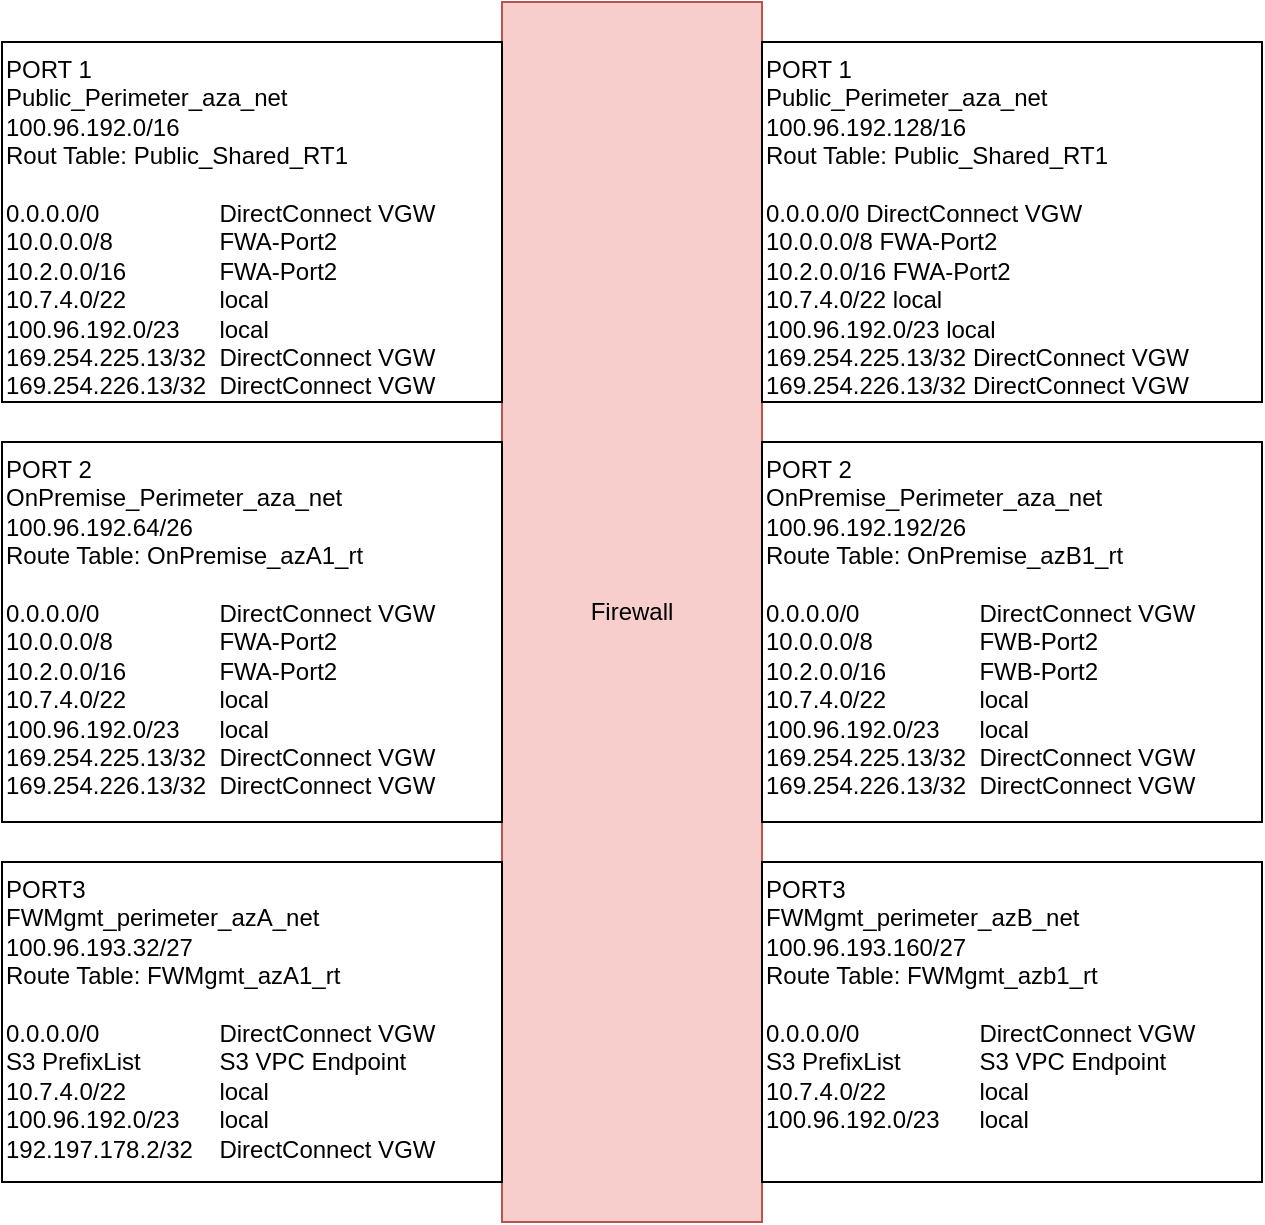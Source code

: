 <mxfile version="19.0.3" type="github"><diagram id="tphcuAVLXs0xVsTK2Fc-" name="Page-1"><mxGraphModel dx="1016" dy="744" grid="1" gridSize="10" guides="1" tooltips="1" connect="1" arrows="1" fold="1" page="1" pageScale="1" pageWidth="1100" pageHeight="850" math="0" shadow="0"><root><mxCell id="0"/><mxCell id="1" parent="0"/><mxCell id="pgKkZ4p-9CvN8be3TRm3-1" value="Firewall" style="rounded=0;whiteSpace=wrap;html=1;fillColor=#f8cecc;strokeColor=#b85450;" vertex="1" parent="1"><mxGeometry x="370" y="20" width="130" height="610" as="geometry"/></mxCell><mxCell id="pgKkZ4p-9CvN8be3TRm3-2" value="&lt;span style=&quot;&quot;&gt;PORT 1&lt;/span&gt;&lt;br style=&quot;&quot;&gt;&lt;span style=&quot;&quot;&gt;Public_Perimeter_aza_net&lt;/span&gt;&lt;br style=&quot;&quot;&gt;&lt;span style=&quot;&quot;&gt;100.96.192.0/16&lt;/span&gt;&lt;br style=&quot;&quot;&gt;&lt;span style=&quot;&quot;&gt;Rout Table: Public_Shared_RT1&lt;br&gt;&lt;br&gt;&lt;div&gt;0.0.0.0/0&lt;span style=&quot;&quot;&gt;&#9;&lt;span style=&quot;white-space: pre;&quot;&gt;&#9;&lt;/span&gt;&lt;span style=&quot;white-space: pre;&quot;&gt;&#9;&lt;/span&gt;&lt;span style=&quot;white-space: pre;&quot;&gt;&#9;&lt;/span&gt;&lt;/span&gt;DirectConnect VGW&lt;/div&gt;&lt;div&gt;10.0.0.0/8&lt;span style=&quot;white-space: pre;&quot;&gt;&#9;&lt;/span&gt;&lt;span style=&quot;white-space: pre;&quot;&gt;&#9;&lt;/span&gt;FWA-Port2&lt;/div&gt;&lt;div&gt;10.2.0.0/16&lt;span style=&quot;white-space: pre;&quot;&gt;&#9;&lt;/span&gt;&lt;span style=&quot;white-space: pre;&quot;&gt;&#9;&lt;/span&gt;FWA-Port2&lt;/div&gt;&lt;div&gt;10.7.4.0/22&lt;span style=&quot;white-space: pre;&quot;&gt;&#9;&lt;/span&gt;&lt;span style=&quot;white-space: pre;&quot;&gt;&#9;&lt;/span&gt;local&lt;/div&gt;&lt;div&gt;100.96.192.0/23&lt;span style=&quot;white-space: pre;&quot;&gt;&#9;&lt;/span&gt;local&lt;/div&gt;&lt;div&gt;169.254.225.13/32&lt;span style=&quot;white-space: pre;&quot;&gt;&#9;&lt;/span&gt;DirectConnect VGW&lt;span style=&quot;&quot;&gt;&#9;&lt;/span&gt;&amp;nbsp;&lt;/div&gt;&lt;div&gt;169.254.226.13/32&lt;span style=&quot;white-space: pre;&quot;&gt;&#9;&lt;/span&gt;DirectConnect VGW&lt;/div&gt;&lt;/span&gt;" style="rounded=0;whiteSpace=wrap;html=1;align=left;verticalAlign=top;" vertex="1" parent="1"><mxGeometry x="120" y="40" width="250" height="180" as="geometry"/></mxCell><mxCell id="pgKkZ4p-9CvN8be3TRm3-3" value="PORT 2&lt;br&gt;OnPremise_Perimeter_aza_net&lt;br&gt;100.96.192.64/26&lt;br&gt;Route Table: OnPremise_azA1_rt&lt;br&gt;&lt;div style=&quot;&quot;&gt;&lt;br&gt;&lt;/div&gt;&lt;div style=&quot;&quot;&gt;&lt;div&gt;0.0.0.0/0&lt;span style=&quot;&quot;&gt;&#9;&lt;span style=&quot;white-space: pre;&quot;&gt;&#9;&lt;/span&gt;&lt;span style=&quot;white-space: pre;&quot;&gt;&#9;&lt;span style=&quot;white-space: pre;&quot;&gt;&#9;&lt;/span&gt;&lt;/span&gt;&lt;/span&gt;DirectConnect VGW&lt;/div&gt;&lt;div&gt;10.0.0.0/8&lt;span style=&quot;&quot;&gt;&#9;&lt;span style=&quot;white-space: pre;&quot;&gt;&#9;&lt;span style=&quot;white-space: pre;&quot;&gt;&#9;&lt;/span&gt;&lt;/span&gt;&lt;/span&gt;FWA-Port2&lt;/div&gt;&lt;div&gt;10.2.0.0/16&lt;span style=&quot;&quot;&gt;&#9;&lt;span style=&quot;white-space: pre;&quot;&gt;&#9;&lt;span style=&quot;white-space: pre;&quot;&gt;&#9;&lt;/span&gt;&lt;/span&gt;&lt;/span&gt;FWA-Port2&lt;/div&gt;&lt;div&gt;10.7.4.0/22&lt;span style=&quot;&quot;&gt;&#9;&lt;span style=&quot;white-space: pre;&quot;&gt;&#9;&lt;span style=&quot;white-space: pre;&quot;&gt;&#9;&lt;/span&gt;&lt;/span&gt;&lt;/span&gt;local&lt;/div&gt;&lt;div&gt;100.96.192.0/23&lt;span style=&quot;&quot;&gt;&#9;&lt;span style=&quot;white-space: pre;&quot;&gt;&#9;&lt;/span&gt;&lt;/span&gt;local&lt;/div&gt;&lt;div&gt;169.254.225.13/32&lt;span style=&quot;&quot;&gt;&#9;&lt;span style=&quot;white-space: pre;&quot;&gt;&#9;&lt;/span&gt;D&lt;/span&gt;irectConnect VGW&lt;/div&gt;&lt;div&gt;169.254.226.13/32&lt;span style=&quot;white-space: pre;&quot;&gt;&#9;&lt;/span&gt;DirectConnect VGW&lt;/div&gt;&lt;/div&gt;" style="rounded=0;whiteSpace=wrap;html=1;align=left;verticalAlign=top;" vertex="1" parent="1"><mxGeometry x="120" y="240" width="250" height="190" as="geometry"/></mxCell><mxCell id="pgKkZ4p-9CvN8be3TRm3-8" value="&lt;span style=&quot;&quot;&gt;PORT 1&lt;/span&gt;&lt;br style=&quot;&quot;&gt;&lt;span style=&quot;&quot;&gt;Public_Perimeter_aza_net&lt;/span&gt;&lt;br style=&quot;&quot;&gt;&lt;span style=&quot;&quot;&gt;100.96.192.128/16&lt;/span&gt;&lt;br style=&quot;&quot;&gt;&lt;span style=&quot;&quot;&gt;Rout Table: Public_Shared_RT1&lt;br&gt;&lt;br&gt;&lt;div&gt;0.0.0.0/0&lt;span style=&quot;&quot;&gt;&#9;&#9;&#9;&lt;/span&gt;DirectConnect VGW&lt;/div&gt;&lt;div&gt;10.0.0.0/8&lt;span style=&quot;&quot;&gt;&#9;&#9;&#9;&lt;/span&gt;FWA-Port2&lt;/div&gt;&lt;div&gt;10.2.0.0/16&lt;span style=&quot;&quot;&gt;&#9;&#9;&#9;&lt;/span&gt;FWA-Port2&lt;/div&gt;&lt;div&gt;10.7.4.0/22&lt;span style=&quot;&quot;&gt;&#9;&#9;&#9;&lt;/span&gt;local&lt;/div&gt;&lt;div&gt;100.96.192.0/23&lt;span style=&quot;&quot;&gt;&#9;&#9;&lt;/span&gt;local&lt;/div&gt;&lt;div&gt;169.254.225.13/32&lt;span style=&quot;&quot;&gt;&#9;&lt;/span&gt;DirectConnect VGW&lt;span style=&quot;&quot;&gt;&#9;&lt;/span&gt;&amp;nbsp;&lt;/div&gt;&lt;div&gt;169.254.226.13/32&lt;span style=&quot;&quot;&gt;&#9;&lt;/span&gt;DirectConnect VGW&lt;/div&gt;&lt;/span&gt;" style="rounded=0;whiteSpace=wrap;html=1;align=left;verticalAlign=top;" vertex="1" parent="1"><mxGeometry x="500" y="40" width="250" height="180" as="geometry"/></mxCell><mxCell id="pgKkZ4p-9CvN8be3TRm3-9" value="PORT 2&lt;br&gt;OnPremise_Perimeter_aza_net&lt;br&gt;100.96.192.192/26&lt;br&gt;Route Table: OnPremise_azB1_rt&lt;br&gt;&lt;div style=&quot;&quot;&gt;&lt;br&gt;&lt;/div&gt;&lt;div style=&quot;&quot;&gt;&lt;div&gt;0.0.0.0/0&lt;span style=&quot;&quot;&gt;&#9;&lt;span style=&quot;white-space: pre;&quot;&gt;&#9;&lt;/span&gt;&lt;span style=&quot;white-space: pre;&quot;&gt;&#9;&lt;span style=&quot;white-space: pre;&quot;&gt;&#9;&lt;/span&gt;&lt;/span&gt;&lt;/span&gt;DirectConnect VGW&lt;/div&gt;&lt;div&gt;10.0.0.0/8&lt;span style=&quot;&quot;&gt;&#9;&lt;span style=&quot;white-space: pre;&quot;&gt;&#9;&lt;span style=&quot;white-space: pre;&quot;&gt;&#9;&lt;/span&gt;&lt;/span&gt;&lt;/span&gt;FWB-Port2&lt;/div&gt;&lt;div&gt;10.2.0.0/16&lt;span style=&quot;&quot;&gt;&#9;&lt;span style=&quot;white-space: pre;&quot;&gt;&#9;&lt;span style=&quot;white-space: pre;&quot;&gt;&#9;&lt;/span&gt;&lt;/span&gt;&lt;/span&gt;FWB-Port2&lt;/div&gt;&lt;div&gt;10.7.4.0/22&lt;span style=&quot;&quot;&gt;&#9;&lt;span style=&quot;white-space: pre;&quot;&gt;&#9;&lt;span style=&quot;white-space: pre;&quot;&gt;&#9;&lt;/span&gt;&lt;/span&gt;&lt;/span&gt;local&lt;/div&gt;&lt;div&gt;100.96.192.0/23&lt;span style=&quot;&quot;&gt;&#9;&lt;span style=&quot;white-space: pre;&quot;&gt;&#9;&lt;/span&gt;&lt;/span&gt;local&lt;/div&gt;&lt;div&gt;169.254.225.13/32&lt;span style=&quot;&quot;&gt;&#9;&lt;span style=&quot;white-space: pre;&quot;&gt;&#9;&lt;/span&gt;D&lt;/span&gt;irectConnect VGW&lt;/div&gt;&lt;div&gt;169.254.226.13/32&lt;span style=&quot;white-space: pre;&quot;&gt;&#9;&lt;/span&gt;DirectConnect VGW&lt;/div&gt;&lt;/div&gt;" style="rounded=0;whiteSpace=wrap;html=1;align=left;verticalAlign=top;" vertex="1" parent="1"><mxGeometry x="500" y="240" width="250" height="190" as="geometry"/></mxCell><mxCell id="pgKkZ4p-9CvN8be3TRm3-10" value="PORT3&lt;br&gt;FWMgmt_perimeter_azA_net&lt;br&gt;100.96.193.32/27&lt;br&gt;Route Table: FWMgmt_azA1_rt&lt;br&gt;&lt;div style=&quot;&quot;&gt;&lt;br&gt;&lt;/div&gt;&lt;div style=&quot;&quot;&gt;&lt;div&gt;0.0.0.0/0&lt;span style=&quot;&quot;&gt;&#9;&lt;span style=&quot;white-space: pre;&quot;&gt;&#9;&lt;/span&gt;&lt;span style=&quot;white-space: pre;&quot;&gt;&#9;&lt;span style=&quot;white-space: pre;&quot;&gt;&#9;&lt;/span&gt;&lt;/span&gt;&lt;/span&gt;DirectConnect VGW&lt;/div&gt;&lt;div&gt;&lt;span style=&quot;background-color: initial;&quot;&gt;S3 PrefixList&lt;span style=&quot;white-space: pre;&quot;&gt;&#9;&lt;/span&gt;&lt;span style=&quot;white-space: pre;&quot;&gt;&#9;&lt;/span&gt;S3 VPC Endpoint&lt;/span&gt;&lt;/div&gt;&lt;div&gt;&lt;span style=&quot;background-color: initial;&quot;&gt;10.7.4.0/22&lt;/span&gt;&lt;span style=&quot;background-color: initial;&quot;&gt;&#9;&lt;span style=&quot;white-space: pre;&quot;&gt;&#9;&lt;span style=&quot;white-space: pre;&quot;&gt;&#9;&lt;/span&gt;&lt;/span&gt;&lt;/span&gt;&lt;span style=&quot;background-color: initial;&quot;&gt;local&lt;/span&gt;&lt;br&gt;&lt;/div&gt;&lt;div&gt;100.96.192.0/23&lt;span style=&quot;&quot;&gt;&#9;&lt;span style=&quot;white-space: pre;&quot;&gt;&#9;&lt;/span&gt;&lt;/span&gt;local&lt;/div&gt;&lt;div&gt;192.197.178.2/32&lt;span style=&quot;&quot;&gt;&#9;&lt;span style=&quot;white-space: pre;&quot;&gt;&#9;&lt;/span&gt;D&lt;/span&gt;irectConnect VGW&lt;/div&gt;&lt;div&gt;&lt;br&gt;&lt;/div&gt;&lt;/div&gt;" style="rounded=0;whiteSpace=wrap;html=1;align=left;verticalAlign=top;" vertex="1" parent="1"><mxGeometry x="120" y="450" width="250" height="160" as="geometry"/></mxCell><mxCell id="pgKkZ4p-9CvN8be3TRm3-11" value="PORT3&lt;br&gt;FWMgmt_perimeter_azB_net&lt;br&gt;100.96.193.160/27&lt;br&gt;Route Table: FWMgmt_azb1_rt&lt;br&gt;&lt;div style=&quot;&quot;&gt;&lt;br&gt;&lt;/div&gt;&lt;div style=&quot;&quot;&gt;&lt;div&gt;0.0.0.0/0&lt;span style=&quot;&quot;&gt;&#9;&lt;span style=&quot;white-space: pre;&quot;&gt;&#9;&lt;/span&gt;&lt;span style=&quot;white-space: pre;&quot;&gt;&#9;&lt;span style=&quot;white-space: pre;&quot;&gt;&#9;&lt;/span&gt;&lt;/span&gt;&lt;/span&gt;DirectConnect VGW&lt;/div&gt;&lt;div&gt;&lt;span style=&quot;background-color: initial;&quot;&gt;S3 PrefixList&lt;span style=&quot;white-space: pre;&quot;&gt;&#9;&lt;/span&gt;&lt;span style=&quot;white-space: pre;&quot;&gt;&#9;&lt;/span&gt;S3 VPC Endpoint&lt;/span&gt;&lt;/div&gt;&lt;div&gt;&lt;span style=&quot;background-color: initial;&quot;&gt;10.7.4.0/22&lt;/span&gt;&lt;span style=&quot;background-color: initial;&quot;&gt;&#9;&lt;span style=&quot;white-space: pre;&quot;&gt;&#9;&lt;span style=&quot;white-space: pre;&quot;&gt;&#9;&lt;/span&gt;&lt;/span&gt;&lt;/span&gt;&lt;span style=&quot;background-color: initial;&quot;&gt;local&lt;/span&gt;&lt;br&gt;&lt;/div&gt;&lt;div&gt;100.96.192.0/23&lt;span style=&quot;&quot;&gt;&#9;&lt;span style=&quot;white-space: pre;&quot;&gt;&#9;&lt;/span&gt;&lt;/span&gt;local&lt;/div&gt;&lt;div&gt;&lt;br&gt;&lt;/div&gt;&lt;div&gt;&lt;br&gt;&lt;/div&gt;&lt;/div&gt;" style="rounded=0;whiteSpace=wrap;html=1;align=left;verticalAlign=top;" vertex="1" parent="1"><mxGeometry x="500" y="450" width="250" height="160" as="geometry"/></mxCell></root></mxGraphModel></diagram></mxfile>